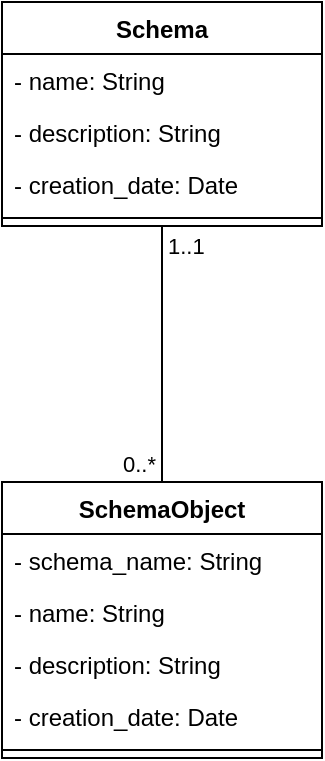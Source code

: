 <mxfile version="26.0.14">
  <diagram name="Page-1" id="N1wKOt_Oxad6060x2Dk9">
    <mxGraphModel dx="1770" dy="1126" grid="1" gridSize="10" guides="1" tooltips="1" connect="1" arrows="1" fold="1" page="1" pageScale="1" pageWidth="850" pageHeight="1100" math="0" shadow="0">
      <root>
        <mxCell id="0" />
        <mxCell id="1" parent="0" />
        <mxCell id="IyWrbdsWJN7TU_8AbiXL-1" value="Schema" style="swimlane;fontStyle=1;align=center;verticalAlign=top;childLayout=stackLayout;horizontal=1;startSize=26;horizontalStack=0;resizeParent=1;resizeParentMax=0;resizeLast=0;collapsible=1;marginBottom=0;whiteSpace=wrap;html=1;" parent="1" vertex="1">
          <mxGeometry x="200" y="170" width="160" height="112" as="geometry" />
        </mxCell>
        <mxCell id="IyWrbdsWJN7TU_8AbiXL-5" value="- name: String" style="text;strokeColor=none;fillColor=none;align=left;verticalAlign=top;spacingLeft=4;spacingRight=4;overflow=hidden;rotatable=0;points=[[0,0.5],[1,0.5]];portConstraint=eastwest;whiteSpace=wrap;html=1;" parent="IyWrbdsWJN7TU_8AbiXL-1" vertex="1">
          <mxGeometry y="26" width="160" height="26" as="geometry" />
        </mxCell>
        <mxCell id="IyWrbdsWJN7TU_8AbiXL-6" value="- description: String" style="text;strokeColor=none;fillColor=none;align=left;verticalAlign=top;spacingLeft=4;spacingRight=4;overflow=hidden;rotatable=0;points=[[0,0.5],[1,0.5]];portConstraint=eastwest;whiteSpace=wrap;html=1;" parent="IyWrbdsWJN7TU_8AbiXL-1" vertex="1">
          <mxGeometry y="52" width="160" height="26" as="geometry" />
        </mxCell>
        <mxCell id="IyWrbdsWJN7TU_8AbiXL-7" value="- creation_date: Date" style="text;strokeColor=none;fillColor=none;align=left;verticalAlign=top;spacingLeft=4;spacingRight=4;overflow=hidden;rotatable=0;points=[[0,0.5],[1,0.5]];portConstraint=eastwest;whiteSpace=wrap;html=1;" parent="IyWrbdsWJN7TU_8AbiXL-1" vertex="1">
          <mxGeometry y="78" width="160" height="26" as="geometry" />
        </mxCell>
        <mxCell id="IyWrbdsWJN7TU_8AbiXL-3" value="" style="line;strokeWidth=1;fillColor=none;align=left;verticalAlign=middle;spacingTop=-1;spacingLeft=3;spacingRight=3;rotatable=0;labelPosition=right;points=[];portConstraint=eastwest;strokeColor=inherit;" parent="IyWrbdsWJN7TU_8AbiXL-1" vertex="1">
          <mxGeometry y="104" width="160" height="8" as="geometry" />
        </mxCell>
        <mxCell id="IyWrbdsWJN7TU_8AbiXL-8" value="SchemaObject" style="swimlane;fontStyle=1;align=center;verticalAlign=top;childLayout=stackLayout;horizontal=1;startSize=26;horizontalStack=0;resizeParent=1;resizeParentMax=0;resizeLast=0;collapsible=1;marginBottom=0;whiteSpace=wrap;html=1;" parent="1" vertex="1">
          <mxGeometry x="200" y="410" width="160" height="138" as="geometry" />
        </mxCell>
        <mxCell id="DCK39y7TlrYMBHRr6Hsn-1" value="- schema_name: String" style="text;strokeColor=none;fillColor=none;align=left;verticalAlign=top;spacingLeft=4;spacingRight=4;overflow=hidden;rotatable=0;points=[[0,0.5],[1,0.5]];portConstraint=eastwest;whiteSpace=wrap;html=1;" parent="IyWrbdsWJN7TU_8AbiXL-8" vertex="1">
          <mxGeometry y="26" width="160" height="26" as="geometry" />
        </mxCell>
        <mxCell id="IyWrbdsWJN7TU_8AbiXL-10" value="- name: String" style="text;strokeColor=none;fillColor=none;align=left;verticalAlign=top;spacingLeft=4;spacingRight=4;overflow=hidden;rotatable=0;points=[[0,0.5],[1,0.5]];portConstraint=eastwest;whiteSpace=wrap;html=1;" parent="IyWrbdsWJN7TU_8AbiXL-8" vertex="1">
          <mxGeometry y="52" width="160" height="26" as="geometry" />
        </mxCell>
        <mxCell id="IyWrbdsWJN7TU_8AbiXL-11" value="- description: String" style="text;strokeColor=none;fillColor=none;align=left;verticalAlign=top;spacingLeft=4;spacingRight=4;overflow=hidden;rotatable=0;points=[[0,0.5],[1,0.5]];portConstraint=eastwest;whiteSpace=wrap;html=1;" parent="IyWrbdsWJN7TU_8AbiXL-8" vertex="1">
          <mxGeometry y="78" width="160" height="26" as="geometry" />
        </mxCell>
        <mxCell id="IyWrbdsWJN7TU_8AbiXL-12" value="- creation_date: Date" style="text;strokeColor=none;fillColor=none;align=left;verticalAlign=top;spacingLeft=4;spacingRight=4;overflow=hidden;rotatable=0;points=[[0,0.5],[1,0.5]];portConstraint=eastwest;whiteSpace=wrap;html=1;" parent="IyWrbdsWJN7TU_8AbiXL-8" vertex="1">
          <mxGeometry y="104" width="160" height="26" as="geometry" />
        </mxCell>
        <mxCell id="IyWrbdsWJN7TU_8AbiXL-13" value="" style="line;strokeWidth=1;fillColor=none;align=left;verticalAlign=middle;spacingTop=-1;spacingLeft=3;spacingRight=3;rotatable=0;labelPosition=right;points=[];portConstraint=eastwest;strokeColor=inherit;" parent="IyWrbdsWJN7TU_8AbiXL-8" vertex="1">
          <mxGeometry y="130" width="160" height="8" as="geometry" />
        </mxCell>
        <mxCell id="IyWrbdsWJN7TU_8AbiXL-16" value="" style="endArrow=none;html=1;edgeStyle=orthogonalEdgeStyle;rounded=0;exitX=0.5;exitY=1;exitDx=0;exitDy=0;entryX=0.5;entryY=0;entryDx=0;entryDy=0;" parent="1" source="IyWrbdsWJN7TU_8AbiXL-1" target="IyWrbdsWJN7TU_8AbiXL-8" edge="1">
          <mxGeometry relative="1" as="geometry">
            <mxPoint x="230" y="580" as="sourcePoint" />
            <mxPoint x="390" y="580" as="targetPoint" />
          </mxGeometry>
        </mxCell>
        <mxCell id="IyWrbdsWJN7TU_8AbiXL-17" value="1..1" style="edgeLabel;resizable=0;html=1;align=left;verticalAlign=bottom;" parent="IyWrbdsWJN7TU_8AbiXL-16" connectable="0" vertex="1">
          <mxGeometry x="-1" relative="1" as="geometry">
            <mxPoint x="1" y="18" as="offset" />
          </mxGeometry>
        </mxCell>
        <mxCell id="IyWrbdsWJN7TU_8AbiXL-18" value="0..*" style="edgeLabel;resizable=0;html=1;align=right;verticalAlign=bottom;" parent="IyWrbdsWJN7TU_8AbiXL-16" connectable="0" vertex="1">
          <mxGeometry x="1" relative="1" as="geometry">
            <mxPoint x="-3" y="-1" as="offset" />
          </mxGeometry>
        </mxCell>
      </root>
    </mxGraphModel>
  </diagram>
</mxfile>
